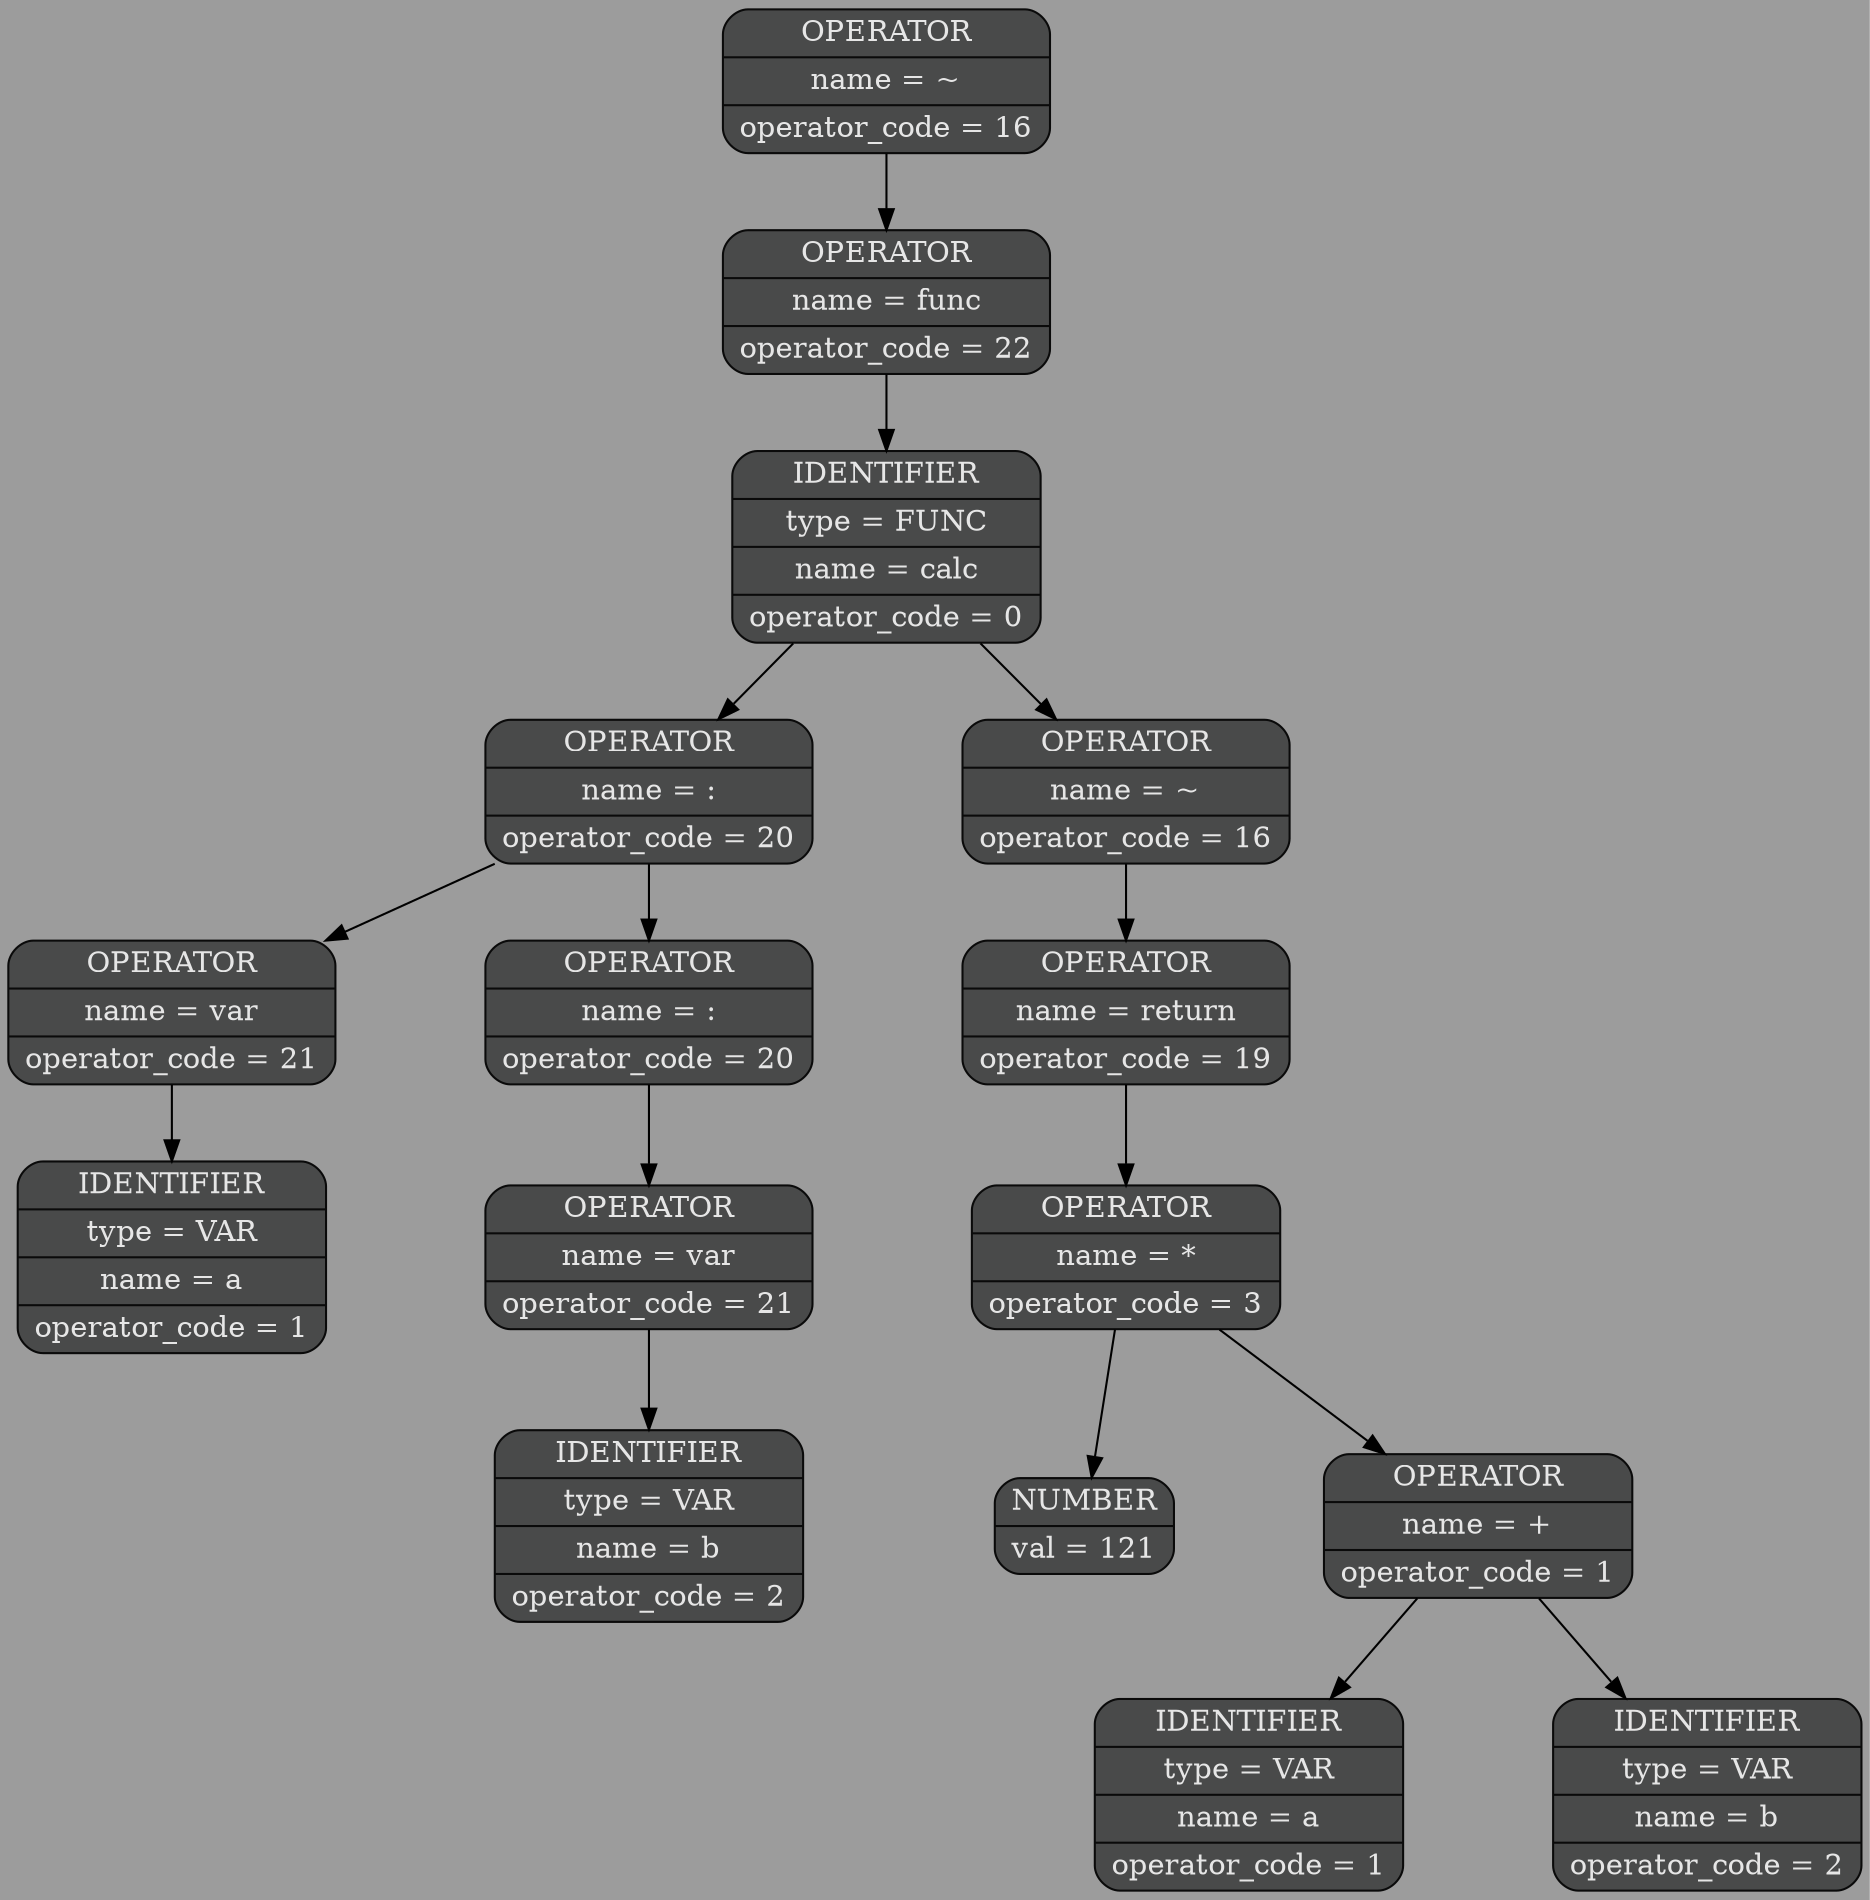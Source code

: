 digraph G{
nodesep=1;
ranksep=0.5;
rankdir=HR;
node[style=filled, color="#0a0a0a", fillcolor="#494a4a",fontcolor="#e6e6e6", fontsize=14];
edge[color="#000000", fontsize=12, penwidth=1, fontcolor = "#49006a"];
bgcolor="#9c9c9c";
elem0x557fa0e2eac0[shape="Mrecord", label= "{OPERATOR | name = ~ | operator_code = 16}"];
elem0x557fa0e2eac0->elem0x557fa0e2eae8;elem0x557fa0e2eae8[shape="Mrecord", label= "{OPERATOR | name = func | operator_code = 22}"];
elem0x557fa0e2eae8->elem0x557fa0e2eb10;elem0x557fa0e2eb10[shape="Mrecord", label= "{IDENTIFIER | type = FUNC | name = calc | operator_code = 0}"];
elem0x557fa0e2eb10->elem0x557fa0e2eb38;elem0x557fa0e2eb38[shape="Mrecord", label= "{OPERATOR | name = : | operator_code = 20}"];
elem0x557fa0e2eb38->elem0x557fa0e2eb60;elem0x557fa0e2eb60[shape="Mrecord", label= "{OPERATOR | name = var | operator_code = 21}"];
elem0x557fa0e2eb60->elem0x557fa0e2eb88;elem0x557fa0e2eb88[shape="Mrecord", label= "{IDENTIFIER | type = VAR | name = a | operator_code = 1}"];
elem0x557fa0e2eb38->elem0x557fa0e2ebb0;elem0x557fa0e2ebb0[shape="Mrecord", label= "{OPERATOR | name = : | operator_code = 20}"];
elem0x557fa0e2ebb0->elem0x557fa0e2ebd8;elem0x557fa0e2ebd8[shape="Mrecord", label= "{OPERATOR | name = var | operator_code = 21}"];
elem0x557fa0e2ebd8->elem0x557fa0e2ec00;elem0x557fa0e2ec00[shape="Mrecord", label= "{IDENTIFIER | type = VAR | name = b | operator_code = 2}"];
elem0x557fa0e2eb10->elem0x557fa0e2ec28;elem0x557fa0e2ec28[shape="Mrecord", label= "{OPERATOR | name = ~ | operator_code = 16}"];
elem0x557fa0e2ec28->elem0x557fa0e2ec50;elem0x557fa0e2ec50[shape="Mrecord", label= "{OPERATOR | name = return | operator_code = 19}"];
elem0x557fa0e2ec50->elem0x557fa0e2ec78;elem0x557fa0e2ec78[shape="Mrecord", label= "{OPERATOR | name = * | operator_code = 3}"];
elem0x557fa0e2ec78->elem0x557fa0e2eca0;elem0x557fa0e2eca0[shape="Mrecord", label= "{NUMBER | val = 121}"];
elem0x557fa0e2ec78->elem0x557fa0e2f038;elem0x557fa0e2f038[shape="Mrecord", label= "{OPERATOR | name = + | operator_code = 1}"];
elem0x557fa0e2f038->elem0x557fa0e2f060;elem0x557fa0e2f060[shape="Mrecord", label= "{IDENTIFIER | type = VAR | name = a | operator_code = 1}"];
elem0x557fa0e2f038->elem0x557fa0e2f088;elem0x557fa0e2f088[shape="Mrecord", label= "{IDENTIFIER | type = VAR | name = b | operator_code = 2}"];
}
